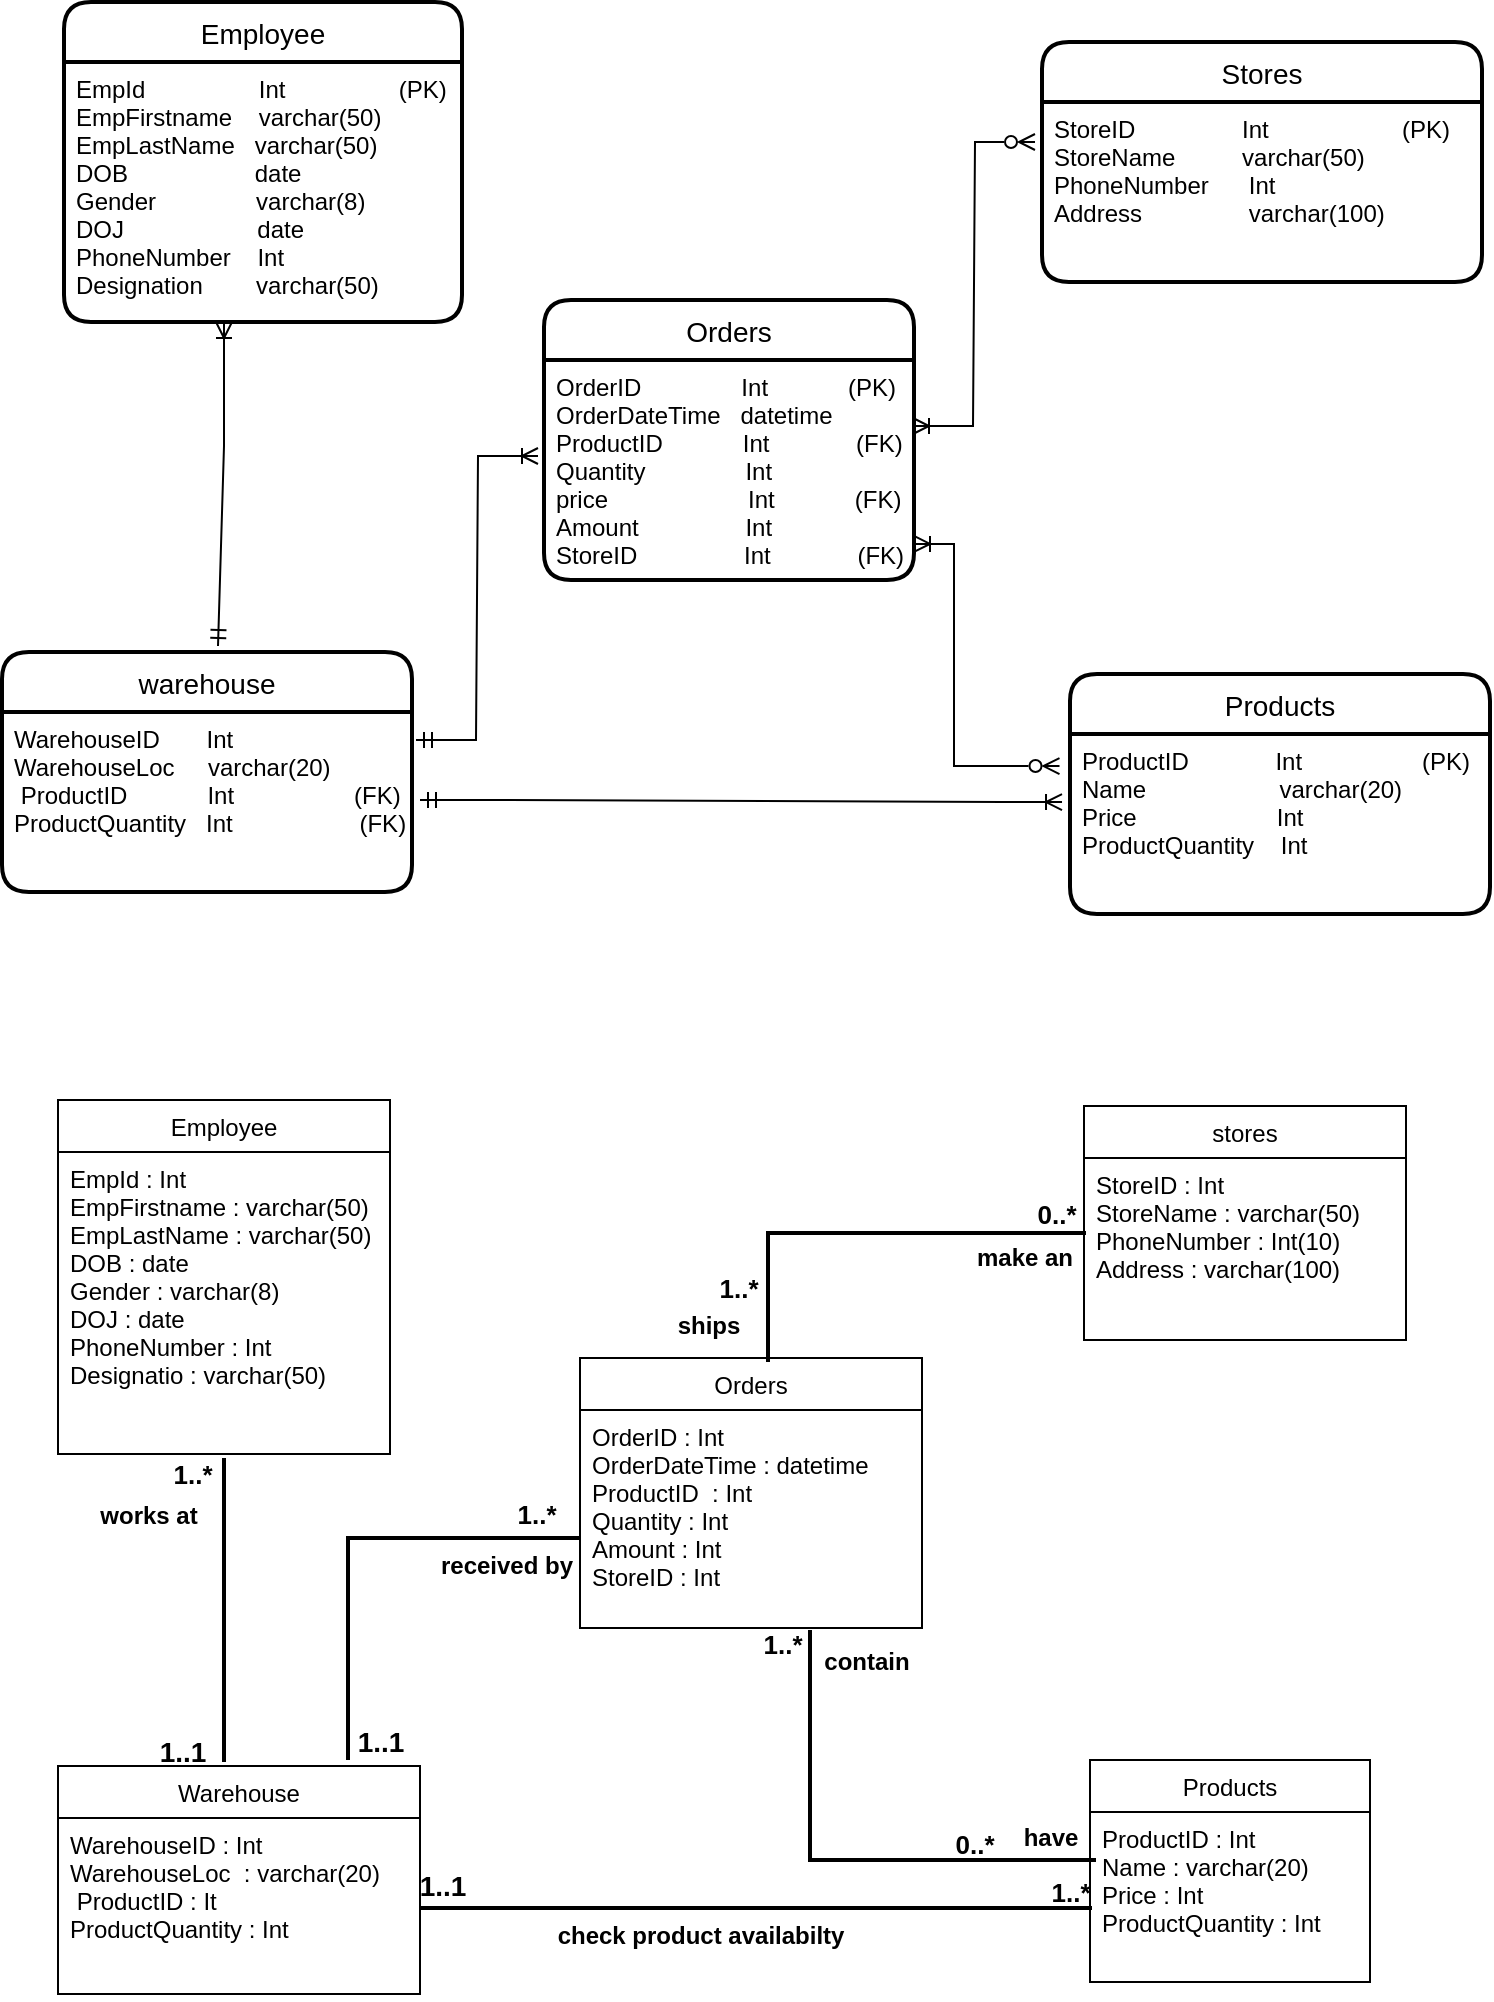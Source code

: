 <mxfile version="20.5.3" type="device"><diagram id="R2lEEEUBdFMjLlhIrx00" name="Page-1"><mxGraphModel dx="1102" dy="614" grid="0" gridSize="10" guides="1" tooltips="1" connect="1" arrows="1" fold="1" page="0" pageScale="1" pageWidth="850" pageHeight="1100" math="0" shadow="0" extFonts="Permanent Marker^https://fonts.googleapis.com/css?family=Permanent+Marker"><root><mxCell id="0"/><mxCell id="1" parent="0"/><mxCell id="xKNt-cUsjpvA5zb5IHjo-1" value="Employee" style="swimlane;childLayout=stackLayout;horizontal=1;startSize=30;horizontalStack=0;rounded=1;fontSize=14;fontStyle=0;strokeWidth=2;resizeParent=0;resizeLast=1;shadow=0;dashed=0;align=center;" parent="1" vertex="1"><mxGeometry x="60" y="30" width="199" height="160" as="geometry"/></mxCell><mxCell id="xKNt-cUsjpvA5zb5IHjo-2" value="EmpId                 Int                 (PK)&#10;EmpFirstname    varchar(50)&#10;EmpLastName   varchar(50)&#10;DOB                   date&#10;Gender               varchar(8)&#10;DOJ                    date&#10;PhoneNumber    Int&#10;Designation        varchar(50)" style="align=left;strokeColor=none;fillColor=none;spacingLeft=4;fontSize=12;verticalAlign=top;resizable=0;rotatable=0;part=1;" parent="xKNt-cUsjpvA5zb5IHjo-1" vertex="1"><mxGeometry y="30" width="199" height="130" as="geometry"/></mxCell><mxCell id="xKNt-cUsjpvA5zb5IHjo-15" value="Stores" style="swimlane;childLayout=stackLayout;horizontal=1;startSize=30;horizontalStack=0;rounded=1;fontSize=14;fontStyle=0;strokeWidth=2;resizeParent=0;resizeLast=1;shadow=0;dashed=0;align=center;" parent="1" vertex="1"><mxGeometry x="549" y="50" width="220" height="120" as="geometry"/></mxCell><mxCell id="xKNt-cUsjpvA5zb5IHjo-16" value="StoreID                Int                    (PK)&#10;StoreName          varchar(50)&#10;PhoneNumber      Int&#10;Address                varchar(100)" style="align=left;strokeColor=none;fillColor=none;spacingLeft=4;fontSize=12;verticalAlign=top;resizable=0;rotatable=0;part=1;" parent="xKNt-cUsjpvA5zb5IHjo-15" vertex="1"><mxGeometry y="30" width="220" height="90" as="geometry"/></mxCell><mxCell id="xKNt-cUsjpvA5zb5IHjo-23" value="" style="endArrow=none;html=1;rounded=0;" parent="1" edge="1"><mxGeometry relative="1" as="geometry"><mxPoint x="210" y="230" as="sourcePoint"/><mxPoint x="210.0" y="230" as="targetPoint"/></mxGeometry></mxCell><mxCell id="xKNt-cUsjpvA5zb5IHjo-29" value="Products" style="swimlane;childLayout=stackLayout;horizontal=1;startSize=30;horizontalStack=0;rounded=1;fontSize=14;fontStyle=0;strokeWidth=2;resizeParent=0;resizeLast=1;shadow=0;dashed=0;align=center;" parent="1" vertex="1"><mxGeometry x="563" y="366" width="210" height="120" as="geometry"/></mxCell><mxCell id="xKNt-cUsjpvA5zb5IHjo-30" value="ProductID             Int                  (PK)&#10;Name                    varchar(20)&#10;Price                     Int&#10;ProductQuantity    Int" style="align=left;strokeColor=none;fillColor=none;spacingLeft=4;fontSize=12;verticalAlign=top;resizable=0;rotatable=0;part=1;" parent="xKNt-cUsjpvA5zb5IHjo-29" vertex="1"><mxGeometry y="30" width="210" height="90" as="geometry"/></mxCell><mxCell id="xKNt-cUsjpvA5zb5IHjo-31" value="Orders" style="swimlane;childLayout=stackLayout;horizontal=1;startSize=30;horizontalStack=0;rounded=1;fontSize=14;fontStyle=0;strokeWidth=2;resizeParent=0;resizeLast=1;shadow=0;dashed=0;align=center;" parent="1" vertex="1"><mxGeometry x="300" y="179" width="185" height="140" as="geometry"/></mxCell><mxCell id="4yj7ux5KWYO_Ix9rHRYM-104" value="OrderID               Int            (PK)&#10;OrderDateTime   datetime&#10;ProductID            Int             (FK)&#10;Quantity               Int&#10;price                     Int            (FK)&#10;Amount                Int&#10;StoreID                Int             (FK)" style="align=left;strokeColor=none;fillColor=none;spacingLeft=4;fontSize=12;verticalAlign=top;resizable=0;rotatable=0;part=1;" parent="xKNt-cUsjpvA5zb5IHjo-31" vertex="1"><mxGeometry y="30" width="185" height="110" as="geometry"/></mxCell><mxCell id="xKNt-cUsjpvA5zb5IHjo-34" value="warehouse" style="swimlane;childLayout=stackLayout;horizontal=1;startSize=30;horizontalStack=0;rounded=1;fontSize=14;fontStyle=0;strokeWidth=2;resizeParent=0;resizeLast=1;shadow=0;dashed=0;align=center;" parent="1" vertex="1"><mxGeometry x="29" y="355" width="205" height="120" as="geometry"/></mxCell><mxCell id="xKNt-cUsjpvA5zb5IHjo-35" value="WarehouseID       Int&#10;WarehouseLoc     varchar(20)&#10; ProductID            Int                  (FK)&#10;ProductQuantity   Int                   (FK)" style="align=left;strokeColor=none;fillColor=none;spacingLeft=4;fontSize=12;verticalAlign=top;resizable=0;rotatable=0;part=1;" parent="xKNt-cUsjpvA5zb5IHjo-34" vertex="1"><mxGeometry y="30" width="205" height="90" as="geometry"/></mxCell><mxCell id="4yj7ux5KWYO_Ix9rHRYM-22" value="Employee" style="swimlane;fontStyle=0;childLayout=stackLayout;horizontal=1;startSize=26;fillColor=none;horizontalStack=0;resizeParent=1;resizeParentMax=0;resizeLast=0;collapsible=1;marginBottom=0;" parent="1" vertex="1"><mxGeometry x="57" y="579" width="166" height="177" as="geometry"/></mxCell><mxCell id="4yj7ux5KWYO_Ix9rHRYM-23" value="EmpId : Int&#10;EmpFirstname : varchar(50)&#10;EmpLastName : varchar(50)&#10;DOB : date&#10;Gender : varchar(8)&#10;DOJ : date&#10;PhoneNumber : Int&#10;Designatio : varchar(50)" style="text;strokeColor=none;fillColor=none;align=left;verticalAlign=top;spacingLeft=4;spacingRight=4;overflow=hidden;rotatable=0;points=[[0,0.5],[1,0.5]];portConstraint=eastwest;" parent="4yj7ux5KWYO_Ix9rHRYM-22" vertex="1"><mxGeometry y="26" width="166" height="125" as="geometry"/></mxCell><mxCell id="4yj7ux5KWYO_Ix9rHRYM-25" value="&#10;&#10;&#10;&#10;&#10;" style="text;strokeColor=none;fillColor=none;align=left;verticalAlign=top;spacingLeft=4;spacingRight=4;overflow=hidden;rotatable=0;points=[[0,0.5],[1,0.5]];portConstraint=eastwest;" parent="4yj7ux5KWYO_Ix9rHRYM-22" vertex="1"><mxGeometry y="151" width="166" height="26" as="geometry"/></mxCell><mxCell id="4yj7ux5KWYO_Ix9rHRYM-31" value="Orders" style="swimlane;fontStyle=0;childLayout=stackLayout;horizontal=1;startSize=26;fillColor=none;horizontalStack=0;resizeParent=1;resizeParentMax=0;resizeLast=0;collapsible=1;marginBottom=0;" parent="1" vertex="1"><mxGeometry x="318" y="708" width="171" height="135" as="geometry"/></mxCell><mxCell id="4yj7ux5KWYO_Ix9rHRYM-32" value="OrderID : Int&#10;OrderDateTime : datetime&#10;ProductID  : Int&#10;Quantity : Int&#10;Amount : Int&#10;StoreID : Int" style="text;strokeColor=none;fillColor=none;align=left;verticalAlign=top;spacingLeft=4;spacingRight=4;overflow=hidden;rotatable=0;points=[[0,0.5],[1,0.5]];portConstraint=eastwest;" parent="4yj7ux5KWYO_Ix9rHRYM-31" vertex="1"><mxGeometry y="26" width="171" height="109" as="geometry"/></mxCell><mxCell id="4yj7ux5KWYO_Ix9rHRYM-35" value="stores" style="swimlane;fontStyle=0;childLayout=stackLayout;horizontal=1;startSize=26;fillColor=none;horizontalStack=0;resizeParent=1;resizeParentMax=0;resizeLast=0;collapsible=1;marginBottom=0;" parent="1" vertex="1"><mxGeometry x="570" y="582" width="161" height="117" as="geometry"/></mxCell><mxCell id="4yj7ux5KWYO_Ix9rHRYM-36" value="StoreID : Int&#10;StoreName : varchar(50)&#10;PhoneNumber : Int(10)&#10;Address : varchar(100)" style="text;strokeColor=none;fillColor=none;align=left;verticalAlign=top;spacingLeft=4;spacingRight=4;overflow=hidden;rotatable=0;points=[[0,0.5],[1,0.5]];portConstraint=eastwest;" parent="4yj7ux5KWYO_Ix9rHRYM-35" vertex="1"><mxGeometry y="26" width="161" height="91" as="geometry"/></mxCell><mxCell id="4yj7ux5KWYO_Ix9rHRYM-39" value="Products" style="swimlane;fontStyle=0;childLayout=stackLayout;horizontal=1;startSize=26;fillColor=none;horizontalStack=0;resizeParent=1;resizeParentMax=0;resizeLast=0;collapsible=1;marginBottom=0;" parent="1" vertex="1"><mxGeometry x="573" y="909" width="140" height="111" as="geometry"/></mxCell><mxCell id="4yj7ux5KWYO_Ix9rHRYM-41" value="ProductID : Int&#10;Name : varchar(20)&#10;Price : Int&#10;ProductQuantity : Int" style="text;strokeColor=none;fillColor=none;align=left;verticalAlign=top;spacingLeft=4;spacingRight=4;overflow=hidden;rotatable=0;points=[[0,0.5],[1,0.5]];portConstraint=eastwest;" parent="4yj7ux5KWYO_Ix9rHRYM-39" vertex="1"><mxGeometry y="26" width="140" height="85" as="geometry"/></mxCell><mxCell id="4yj7ux5KWYO_Ix9rHRYM-43" value="Warehouse" style="swimlane;fontStyle=0;childLayout=stackLayout;horizontal=1;startSize=26;fillColor=none;horizontalStack=0;resizeParent=1;resizeParentMax=0;resizeLast=0;collapsible=1;marginBottom=0;" parent="1" vertex="1"><mxGeometry x="57" y="912" width="181" height="114" as="geometry"/></mxCell><mxCell id="4yj7ux5KWYO_Ix9rHRYM-44" value="WarehouseID : Int&#10;WarehouseLoc  : varchar(20)&#10; ProductID : It&#10;ProductQuantity : Int" style="text;strokeColor=none;fillColor=none;align=left;verticalAlign=top;spacingLeft=4;spacingRight=4;overflow=hidden;rotatable=0;points=[[0,0.5],[1,0.5]];portConstraint=eastwest;" parent="4yj7ux5KWYO_Ix9rHRYM-43" vertex="1"><mxGeometry y="26" width="181" height="88" as="geometry"/></mxCell><mxCell id="4yj7ux5KWYO_Ix9rHRYM-50" value="" style="line;strokeWidth=2;html=1;" parent="1" vertex="1"><mxGeometry x="238" y="978" width="336" height="10" as="geometry"/></mxCell><mxCell id="4yj7ux5KWYO_Ix9rHRYM-51" value="" style="line;strokeWidth=2;direction=south;html=1;" parent="1" vertex="1"><mxGeometry x="135" y="758" width="10" height="152" as="geometry"/></mxCell><mxCell id="4yj7ux5KWYO_Ix9rHRYM-52" value="" style="line;strokeWidth=2;html=1;" parent="1" vertex="1"><mxGeometry x="202" y="793" width="116" height="10" as="geometry"/></mxCell><mxCell id="4yj7ux5KWYO_Ix9rHRYM-53" value="" style="line;strokeWidth=2;direction=south;html=1;" parent="1" vertex="1"><mxGeometry x="197" y="797" width="10" height="112" as="geometry"/></mxCell><mxCell id="4yj7ux5KWYO_Ix9rHRYM-55" value="" style="line;strokeWidth=2;direction=south;html=1;" parent="1" vertex="1"><mxGeometry x="428" y="844" width="10" height="115" as="geometry"/></mxCell><mxCell id="4yj7ux5KWYO_Ix9rHRYM-56" value="" style="line;strokeWidth=2;html=1;" parent="1" vertex="1"><mxGeometry x="432" y="954" width="144" height="10" as="geometry"/></mxCell><mxCell id="4yj7ux5KWYO_Ix9rHRYM-57" value="" style="line;strokeWidth=2;html=1;" parent="1" vertex="1"><mxGeometry x="411" y="572" width="160" height="147" as="geometry"/></mxCell><mxCell id="4yj7ux5KWYO_Ix9rHRYM-58" value="" style="line;strokeWidth=2;direction=south;html=1;" parent="1" vertex="1"><mxGeometry x="407" y="646" width="10" height="64" as="geometry"/></mxCell><mxCell id="4yj7ux5KWYO_Ix9rHRYM-59" value="&lt;span style=&quot;font-size: 12px;&quot;&gt;ships&lt;/span&gt;" style="text;strokeColor=none;fillColor=none;html=1;fontSize=24;fontStyle=1;verticalAlign=middle;align=center;" parent="1" vertex="1"><mxGeometry x="331" y="671" width="102" height="33" as="geometry"/></mxCell><mxCell id="4yj7ux5KWYO_Ix9rHRYM-60" value="&lt;font style=&quot;font-size: 13px;&quot;&gt;1..*&lt;/font&gt;" style="text;strokeColor=none;fillColor=none;html=1;fontSize=24;fontStyle=1;verticalAlign=middle;align=center;" parent="1" vertex="1"><mxGeometry x="346.5" y="650" width="100" height="40" as="geometry"/></mxCell><mxCell id="4yj7ux5KWYO_Ix9rHRYM-62" value="&lt;span style=&quot;font-size: 12px;&quot;&gt;make an&lt;/span&gt;" style="text;strokeColor=none;fillColor=none;html=1;fontSize=24;fontStyle=1;verticalAlign=middle;align=center;" parent="1" vertex="1"><mxGeometry x="490" y="634" width="100" height="40" as="geometry"/></mxCell><mxCell id="4yj7ux5KWYO_Ix9rHRYM-63" value="&lt;font style=&quot;font-size: 13px;&quot;&gt;0..*&lt;/font&gt;" style="text;strokeColor=none;fillColor=none;html=1;fontSize=24;fontStyle=1;verticalAlign=middle;align=center;" parent="1" vertex="1"><mxGeometry x="506" y="613" width="100" height="40" as="geometry"/></mxCell><mxCell id="4yj7ux5KWYO_Ix9rHRYM-64" value="&lt;span style=&quot;font-size: 12px;&quot;&gt;contain&lt;/span&gt;" style="text;strokeColor=none;fillColor=none;html=1;fontSize=24;fontStyle=1;verticalAlign=middle;align=center;" parent="1" vertex="1"><mxGeometry x="411" y="836" width="100" height="40" as="geometry"/></mxCell><mxCell id="4yj7ux5KWYO_Ix9rHRYM-65" value="&lt;span style=&quot;font-size: 12px;&quot;&gt;have&lt;/span&gt;" style="text;strokeColor=none;fillColor=none;html=1;fontSize=24;fontStyle=1;verticalAlign=middle;align=center;" parent="1" vertex="1"><mxGeometry x="503" y="924" width="100" height="40" as="geometry"/></mxCell><mxCell id="4yj7ux5KWYO_Ix9rHRYM-66" value="&lt;font style=&quot;font-size: 13px;&quot;&gt;0..*&lt;/font&gt;" style="text;strokeColor=none;fillColor=none;html=1;fontSize=24;fontStyle=1;verticalAlign=middle;align=center;" parent="1" vertex="1"><mxGeometry x="465" y="928" width="100" height="40" as="geometry"/></mxCell><mxCell id="4yj7ux5KWYO_Ix9rHRYM-67" value="&lt;font style=&quot;font-size: 13px;&quot;&gt;1..*&lt;/font&gt;" style="text;strokeColor=none;fillColor=none;html=1;fontSize=24;fontStyle=1;verticalAlign=middle;align=center;" parent="1" vertex="1"><mxGeometry x="369" y="828" width="100" height="40" as="geometry"/></mxCell><mxCell id="4yj7ux5KWYO_Ix9rHRYM-69" value="&lt;font style=&quot;font-size: 13px;&quot;&gt;1..*&lt;/font&gt;" style="text;strokeColor=none;fillColor=none;html=1;fontSize=24;fontStyle=1;verticalAlign=middle;align=center;" parent="1" vertex="1"><mxGeometry x="513" y="952" width="100" height="40" as="geometry"/></mxCell><mxCell id="4yj7ux5KWYO_Ix9rHRYM-70" value="&lt;font style=&quot;font-size: 13px;&quot;&gt;1..*&lt;/font&gt;" style="text;strokeColor=none;fillColor=none;html=1;fontSize=24;fontStyle=1;verticalAlign=middle;align=center;" parent="1" vertex="1"><mxGeometry x="74" y="743" width="100" height="40" as="geometry"/></mxCell><mxCell id="4yj7ux5KWYO_Ix9rHRYM-75" value="&lt;font style=&quot;font-size: 14px;&quot;&gt;1..1&lt;/font&gt;" style="text;strokeColor=none;fillColor=none;html=1;fontSize=24;fontStyle=1;verticalAlign=middle;align=center;" parent="1" vertex="1"><mxGeometry x="34" y="881.5" width="170" height="40" as="geometry"/></mxCell><mxCell id="4yj7ux5KWYO_Ix9rHRYM-76" value="&lt;font style=&quot;font-size: 14px;&quot;&gt;1..1&lt;/font&gt;" style="text;strokeColor=none;fillColor=none;html=1;fontSize=24;fontStyle=1;verticalAlign=middle;align=center;" parent="1" vertex="1"><mxGeometry x="164" y="949" width="170" height="40" as="geometry"/></mxCell><mxCell id="4yj7ux5KWYO_Ix9rHRYM-77" value="&lt;font style=&quot;font-size: 14px;&quot;&gt;1..1&lt;/font&gt;" style="text;strokeColor=none;fillColor=none;html=1;fontSize=24;fontStyle=1;verticalAlign=middle;align=center;" parent="1" vertex="1"><mxGeometry x="127" y="877" width="181" height="40" as="geometry"/></mxCell><mxCell id="4yj7ux5KWYO_Ix9rHRYM-78" value="&lt;span style=&quot;font-size: 12px;&quot;&gt;check product availabilty&lt;/span&gt;" style="text;strokeColor=none;fillColor=none;html=1;fontSize=24;fontStyle=1;verticalAlign=middle;align=center;" parent="1" vertex="1"><mxGeometry x="328" y="973" width="100" height="40" as="geometry"/></mxCell><mxCell id="4yj7ux5KWYO_Ix9rHRYM-79" value="&lt;span style=&quot;font-size: 12px;&quot;&gt;received by&lt;/span&gt;" style="text;strokeColor=none;fillColor=none;html=1;fontSize=24;fontStyle=1;verticalAlign=middle;align=center;" parent="1" vertex="1"><mxGeometry x="231" y="788" width="100" height="40" as="geometry"/></mxCell><mxCell id="4yj7ux5KWYO_Ix9rHRYM-80" value="&lt;font style=&quot;font-size: 13px;&quot;&gt;1..*&lt;/font&gt;" style="text;strokeColor=none;fillColor=none;html=1;fontSize=24;fontStyle=1;verticalAlign=middle;align=center;" parent="1" vertex="1"><mxGeometry x="246" y="763" width="100" height="40" as="geometry"/></mxCell><mxCell id="4yj7ux5KWYO_Ix9rHRYM-84" value="&lt;span style=&quot;font-size: 12px;&quot;&gt;works at&lt;/span&gt;" style="text;strokeColor=none;fillColor=none;html=1;fontSize=24;fontStyle=1;verticalAlign=middle;align=center;" parent="1" vertex="1"><mxGeometry x="52" y="763" width="100" height="40" as="geometry"/></mxCell><mxCell id="4yj7ux5KWYO_Ix9rHRYM-100" value="" style="edgeStyle=entityRelationEdgeStyle;fontSize=12;html=1;endArrow=ERoneToMany;startArrow=ERmandOne;rounded=0;entryX=-0.019;entryY=0.378;entryDx=0;entryDy=0;entryPerimeter=0;" parent="1" target="xKNt-cUsjpvA5zb5IHjo-30" edge="1"><mxGeometry width="100" height="100" relative="1" as="geometry"><mxPoint x="238" y="429" as="sourcePoint"/><mxPoint x="338" y="329" as="targetPoint"/></mxGeometry></mxCell><mxCell id="4yj7ux5KWYO_Ix9rHRYM-103" value="" style="edgeStyle=entityRelationEdgeStyle;fontSize=12;html=1;endArrow=ERoneToMany;startArrow=ERmandOne;rounded=0;" parent="1" edge="1"><mxGeometry width="100" height="100" relative="1" as="geometry"><mxPoint x="236" y="399" as="sourcePoint"/><mxPoint x="297" y="257" as="targetPoint"/></mxGeometry></mxCell><mxCell id="4yj7ux5KWYO_Ix9rHRYM-108" value="" style="edgeStyle=entityRelationEdgeStyle;fontSize=12;html=1;endArrow=ERzeroToMany;startArrow=ERoneToMany;rounded=0;endFill=0;startFill=0;" parent="1" edge="1"><mxGeometry width="100" height="100" relative="1" as="geometry"><mxPoint x="484.5" y="242" as="sourcePoint"/><mxPoint x="545.5" y="100" as="targetPoint"/></mxGeometry></mxCell><mxCell id="4yj7ux5KWYO_Ix9rHRYM-111" value="" style="fontSize=12;html=1;endArrow=ERoneToMany;startArrow=ERmandOne;rounded=0;startFill=0;" parent="1" edge="1"><mxGeometry width="100" height="100" relative="1" as="geometry"><mxPoint x="137" y="352" as="sourcePoint"/><mxPoint x="140" y="190" as="targetPoint"/><Array as="points"><mxPoint x="140" y="252"/></Array></mxGeometry></mxCell><mxCell id="4yj7ux5KWYO_Ix9rHRYM-112" value="" style="fontSize=12;html=1;endArrow=ERzeroToMany;startArrow=ERoneToMany;rounded=0;endFill=0;startFill=0;edgeStyle=elbowEdgeStyle;entryX=-0.025;entryY=0.178;entryDx=0;entryDy=0;entryPerimeter=0;exitX=1;exitY=0.836;exitDx=0;exitDy=0;exitPerimeter=0;" parent="1" source="4yj7ux5KWYO_Ix9rHRYM-104" target="xKNt-cUsjpvA5zb5IHjo-30" edge="1"><mxGeometry width="100" height="100" relative="1" as="geometry"><mxPoint x="483" y="296" as="sourcePoint"/><mxPoint x="523" y="391" as="targetPoint"/><Array as="points"><mxPoint x="505" y="340"/><mxPoint x="464" y="354"/><mxPoint x="464" y="405"/></Array></mxGeometry></mxCell></root></mxGraphModel></diagram></mxfile>